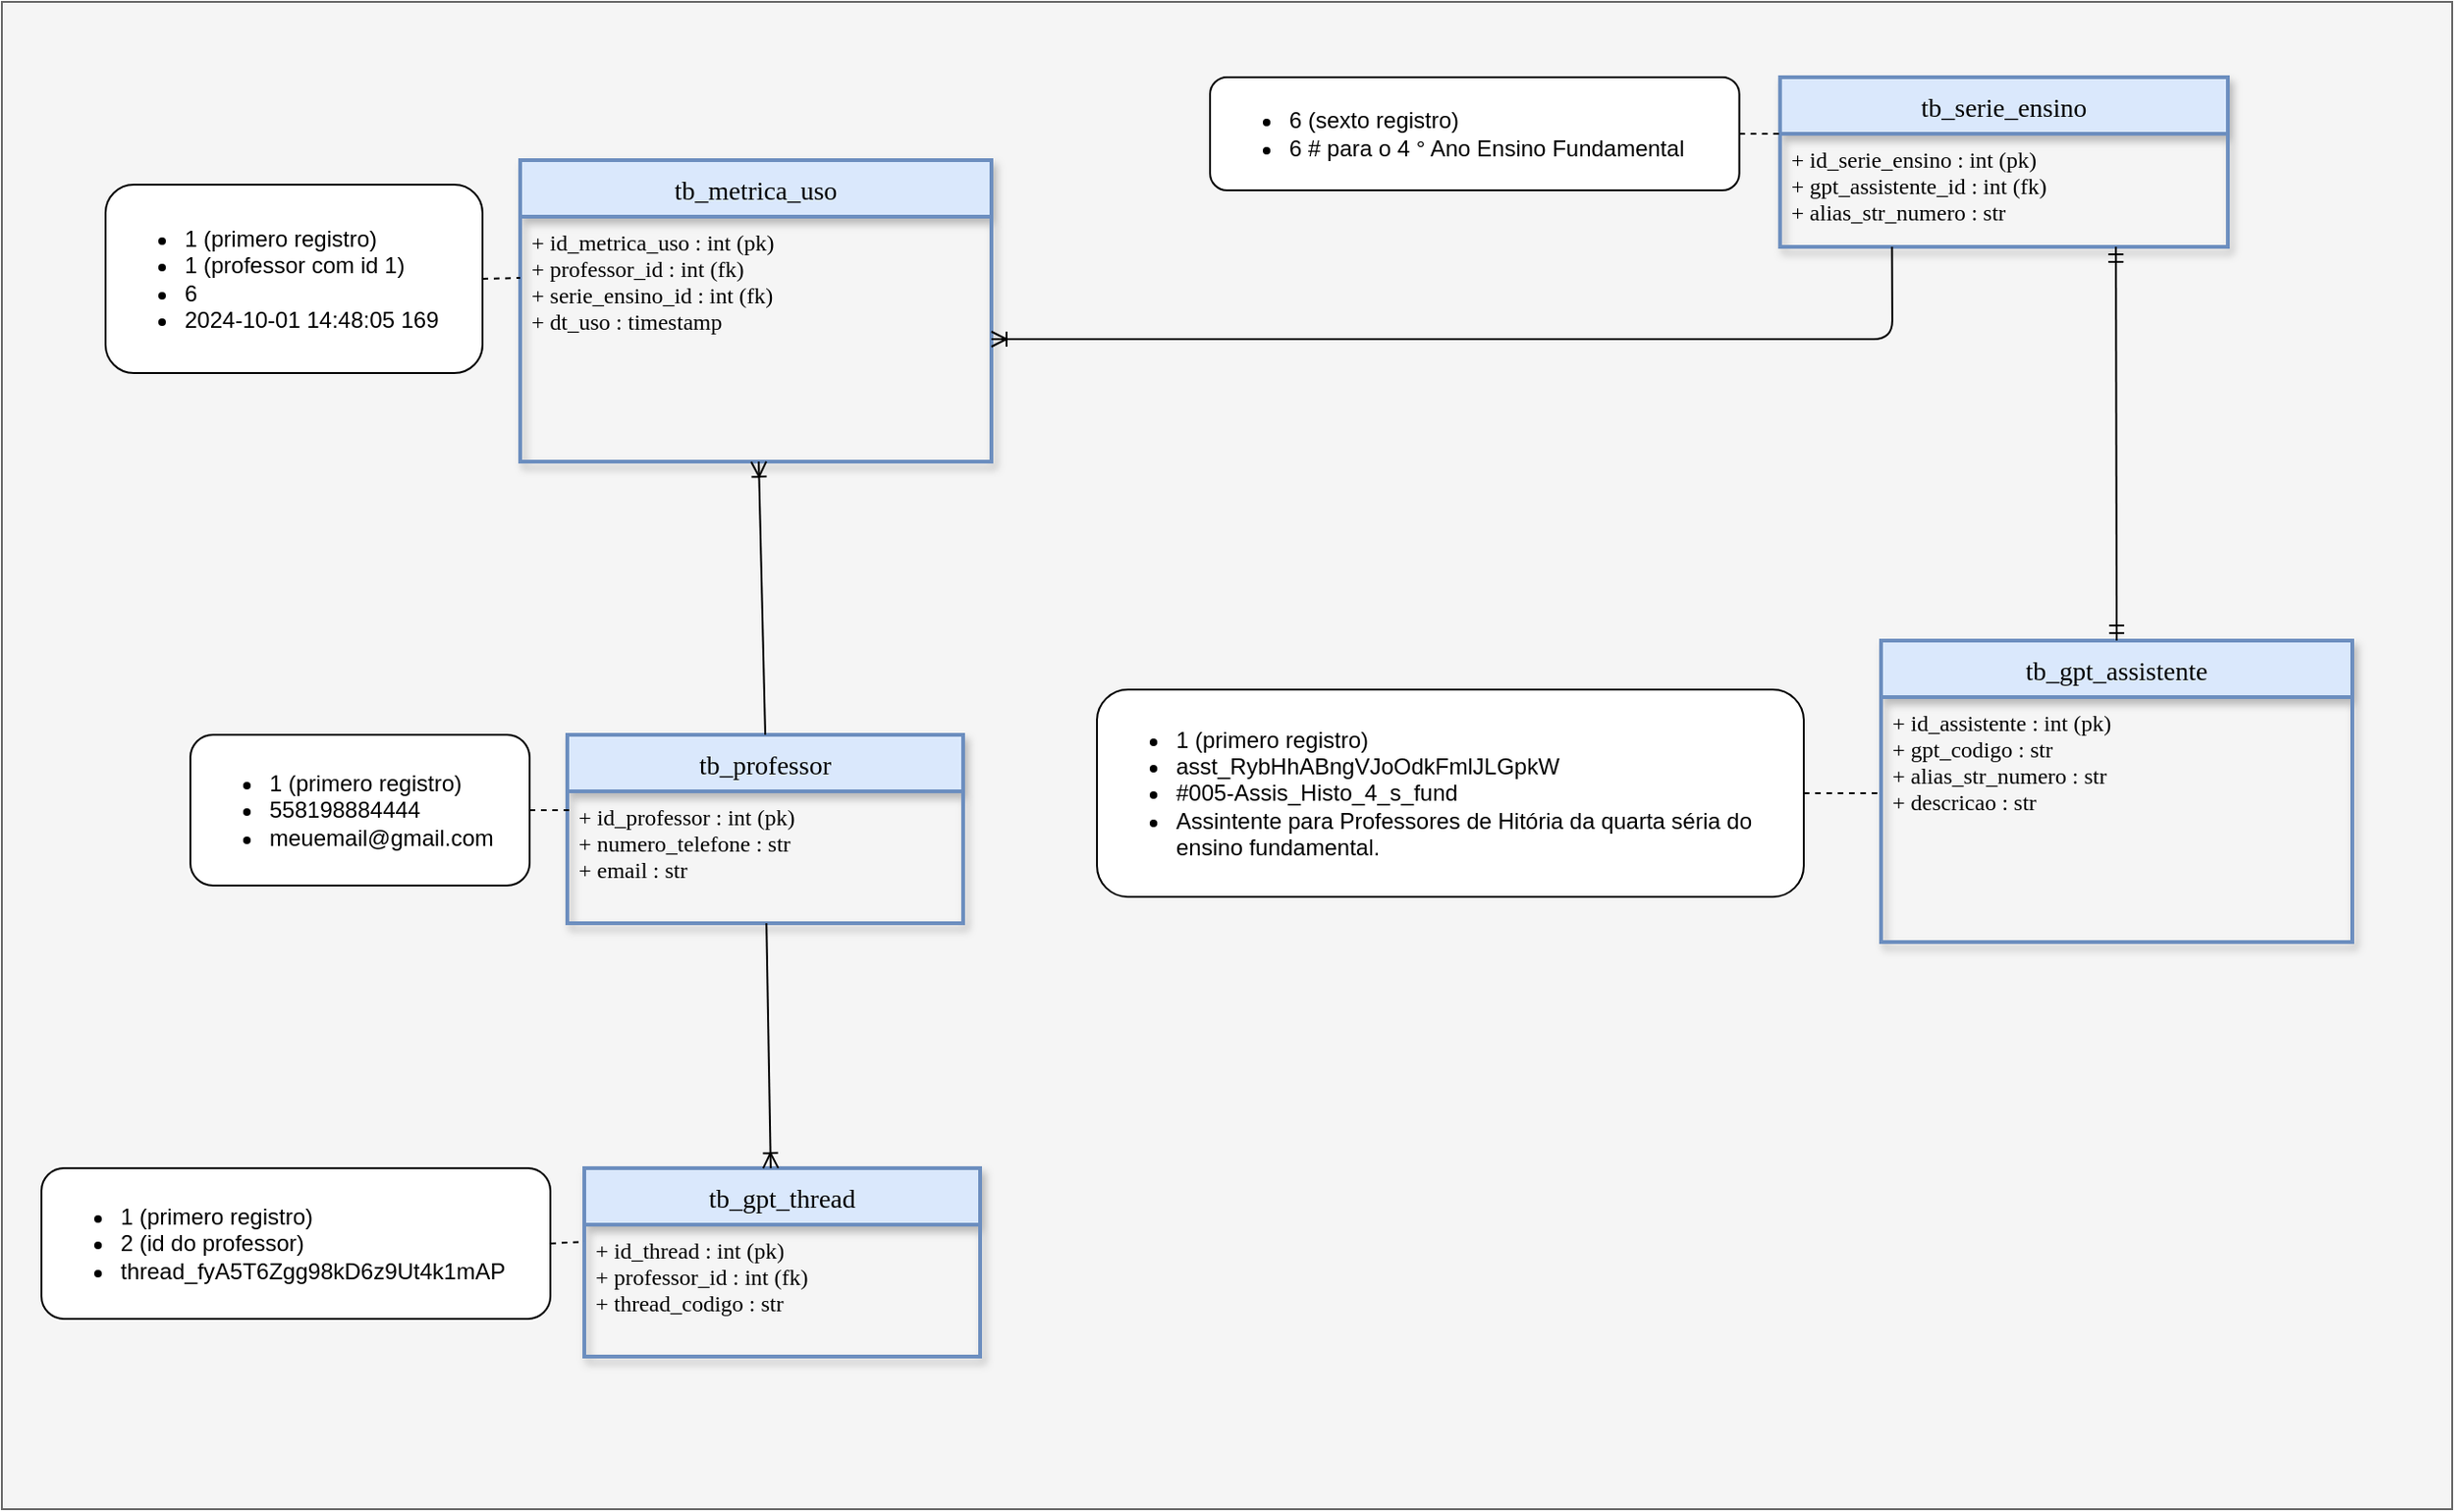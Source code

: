 <mxfile>
    <diagram id="cB6HX_7xUs5vujDKLvnG" name="Page-1">
        <mxGraphModel dx="2964" dy="1542" grid="1" gridSize="10" guides="1" tooltips="1" connect="1" arrows="1" fold="1" page="1" pageScale="1" pageWidth="1300" pageHeight="800" math="0" shadow="0">
            <root>
                <mxCell id="0"/>
                <mxCell id="1" parent="0"/>
                <mxCell id="45" value="" style="rounded=0;whiteSpace=wrap;html=1;fillColor=#f5f5f5;strokeColor=#666666;fontColor=#333333;" vertex="1" parent="1">
                    <mxGeometry width="1300" height="800" as="geometry"/>
                </mxCell>
                <mxCell id="8" value="tb_gpt_assistente" style="swimlane;childLayout=stackLayout;horizontal=1;startSize=30;horizontalStack=0;rounded=0;fontSize=14;fontStyle=0;strokeWidth=2;resizeParent=0;resizeLast=1;shadow=1;dashed=0;align=center;swimlaneLine=1;fillColor=#dae8fc;strokeColor=#6c8ebf;gradientColor=none;fontFamily=Roboto Mono;fontSource=https%3A%2F%2Ffonts.googleapis.com%2Fcss%3Ffamily%3DRoboto%2BMono;movable=0;resizable=0;rotatable=0;deletable=0;editable=0;connectable=0;" parent="1" vertex="1">
                    <mxGeometry x="997" y="339" width="250" height="160" as="geometry"/>
                </mxCell>
                <mxCell id="9" value="+ id_assistente : int (pk)&#10;+ gpt_codigo : str&#10;+ alias_str_numero : str&#10;+ descricao : str" style="align=left;strokeColor=none;fillColor=none;spacingLeft=4;fontSize=12;verticalAlign=top;resizable=0;rotatable=0;part=1;fontFamily=Roboto Mono;1,100..700&amp;display=swap;fontSource=https%3A%2F%2Ffonts.googleapis.com%2Fcss%3Ffamily%3DRoboto%2BMono;movable=0;deletable=0;editable=0;connectable=0;" parent="8" vertex="1">
                    <mxGeometry y="30" width="250" height="130" as="geometry"/>
                </mxCell>
                <mxCell id="12" value="tb_metrica_uso" style="swimlane;childLayout=stackLayout;horizontal=1;startSize=30;horizontalStack=0;rounded=0;fontSize=14;fontStyle=0;strokeWidth=2;resizeParent=0;resizeLast=1;shadow=1;dashed=0;align=center;swimlaneLine=1;fillColor=#dae8fc;strokeColor=#6c8ebf;gradientColor=none;fontFamily=Roboto Mono;fontSource=https%3A%2F%2Ffonts.googleapis.com%2Fcss%3Ffamily%3DRoboto%2BMono;movable=0;resizable=0;rotatable=0;deletable=0;editable=0;connectable=0;" parent="1" vertex="1">
                    <mxGeometry x="275" y="84" width="250" height="160" as="geometry"/>
                </mxCell>
                <mxCell id="13" value="+ id_metrica_uso : int (pk)&#10;+ professor_id : int (fk)&#10;+ serie_ensino_id : int (fk)&#10;+ dt_uso : timestamp&#10;" style="align=left;strokeColor=none;fillColor=none;spacingLeft=4;fontSize=12;verticalAlign=top;resizable=0;rotatable=0;part=1;fontFamily=Roboto Mono;1,100..700&amp;display=swap;fontSource=https%3A%2F%2Ffonts.googleapis.com%2Fcss%3Ffamily%3DRoboto%2BMono;movable=0;deletable=0;editable=0;connectable=0;" parent="12" vertex="1">
                    <mxGeometry y="30" width="250" height="130" as="geometry"/>
                </mxCell>
                <mxCell id="27" value="" style="group;movable=0;resizable=0;rotatable=0;deletable=0;editable=0;connectable=0;" parent="1" vertex="1" connectable="0">
                    <mxGeometry x="641" y="40" width="540" height="90" as="geometry"/>
                </mxCell>
                <mxCell id="15" value="tb_serie_ensino" style="swimlane;childLayout=stackLayout;horizontal=1;startSize=30;horizontalStack=0;rounded=0;fontSize=14;fontStyle=0;strokeWidth=2;resizeParent=0;resizeLast=1;shadow=1;dashed=0;align=center;swimlaneLine=1;fillColor=#dae8fc;strokeColor=#6c8ebf;gradientColor=none;fontFamily=Roboto Mono;fontSource=https%3A%2F%2Ffonts.googleapis.com%2Fcss%3Ffamily%3DRoboto%2BMono;movable=0;resizable=0;rotatable=0;deletable=0;editable=0;connectable=0;" parent="27" vertex="1">
                    <mxGeometry x="302.4" width="237.6" height="90" as="geometry"/>
                </mxCell>
                <mxCell id="16" value="+ id_serie_ensino : int (pk)&#10;+ gpt_assistente_id : int (fk)&#10;+ alias_str_numero : str&#10;" style="align=left;strokeColor=none;fillColor=none;spacingLeft=4;fontSize=12;verticalAlign=top;resizable=0;rotatable=0;part=1;fontFamily=Roboto Mono;1,100..700&amp;display=swap;fontSource=https%3A%2F%2Ffonts.googleapis.com%2Fcss%3Ffamily%3DRoboto%2BMono;movable=0;deletable=0;editable=0;connectable=0;" parent="15" vertex="1">
                    <mxGeometry y="30" width="237.6" height="60" as="geometry"/>
                </mxCell>
                <mxCell id="19" style="edgeStyle=none;html=1;exitX=1;exitY=0.5;exitDx=0;exitDy=0;entryX=0;entryY=0;entryDx=0;entryDy=0;endArrow=none;endFill=0;dashed=1;movable=0;resizable=0;rotatable=0;deletable=0;editable=0;connectable=0;" parent="27" source="17" target="16" edge="1">
                    <mxGeometry relative="1" as="geometry"/>
                </mxCell>
                <mxCell id="17" value="&lt;ul&gt;&lt;li&gt;6 (sexto registro)&lt;/li&gt;&lt;li&gt;6 # para o 4 ° Ano Ensino Fundamental&lt;/li&gt;&lt;/ul&gt;" style="rounded=1;whiteSpace=wrap;html=1;align=left;movable=0;resizable=0;rotatable=0;deletable=0;editable=0;connectable=0;" parent="27" vertex="1">
                    <mxGeometry width="280.8" height="60" as="geometry"/>
                </mxCell>
                <mxCell id="30" value="" style="group;movable=0;resizable=0;rotatable=0;deletable=0;editable=0;connectable=0;" parent="1" vertex="1" connectable="0">
                    <mxGeometry x="100" y="389" width="410" height="100" as="geometry"/>
                </mxCell>
                <mxCell id="6" value="tb_professor" style="swimlane;childLayout=stackLayout;horizontal=1;startSize=30;horizontalStack=0;rounded=0;fontSize=14;fontStyle=0;strokeWidth=2;resizeParent=0;resizeLast=1;shadow=1;dashed=0;align=center;swimlaneLine=1;fillColor=#dae8fc;strokeColor=#6c8ebf;gradientColor=none;fontFamily=Roboto Mono;fontSource=https%3A%2F%2Ffonts.googleapis.com%2Fcss%3Ffamily%3DRoboto%2BMono;movable=0;resizable=0;rotatable=0;deletable=0;editable=0;connectable=0;" parent="30" vertex="1">
                    <mxGeometry x="200" width="210" height="100" as="geometry"/>
                </mxCell>
                <mxCell id="7" value="+ id_professor : int (pk)&#10;+ numero_telefone : str&#10;+ email : str" style="align=left;strokeColor=none;fillColor=none;spacingLeft=4;fontSize=12;verticalAlign=top;resizable=0;rotatable=0;part=1;fontFamily=Roboto Mono;1,100..700&amp;display=swap;fontSource=https%3A%2F%2Ffonts.googleapis.com%2Fcss%3Ffamily%3DRoboto%2BMono;movable=0;deletable=0;editable=0;connectable=0;" parent="6" vertex="1">
                    <mxGeometry y="30" width="210" height="70" as="geometry"/>
                </mxCell>
                <mxCell id="24" style="edgeStyle=none;html=1;exitX=1;exitY=0.5;exitDx=0;exitDy=0;entryX=0.01;entryY=0.143;entryDx=0;entryDy=0;endArrow=none;endFill=0;dashed=1;entryPerimeter=0;movable=0;resizable=0;rotatable=0;deletable=0;editable=0;connectable=0;" parent="30" source="25" target="7" edge="1">
                    <mxGeometry relative="1" as="geometry">
                        <mxPoint x="20.0" y="30" as="targetPoint"/>
                    </mxGeometry>
                </mxCell>
                <mxCell id="25" value="&lt;ul&gt;&lt;li&gt;1 (primero registro)&lt;/li&gt;&lt;li&gt;558198884444&lt;/li&gt;&lt;li&gt;meuemail@gmail.com&lt;/li&gt;&lt;/ul&gt;" style="rounded=1;whiteSpace=wrap;html=1;align=left;movable=0;resizable=0;rotatable=0;deletable=0;editable=0;connectable=0;" parent="30" vertex="1">
                    <mxGeometry width="180" height="80" as="geometry"/>
                </mxCell>
                <mxCell id="33" value="" style="group;movable=0;resizable=0;rotatable=0;deletable=0;editable=0;connectable=0;" parent="1" vertex="1" connectable="0">
                    <mxGeometry x="21" y="619" width="498" height="100" as="geometry"/>
                </mxCell>
                <mxCell id="2" value="tb_gpt_thread" style="swimlane;childLayout=stackLayout;horizontal=1;startSize=30;horizontalStack=0;rounded=0;fontSize=14;fontStyle=0;strokeWidth=2;resizeParent=0;resizeLast=1;shadow=1;dashed=0;align=center;swimlaneLine=1;fillColor=#dae8fc;strokeColor=#6c8ebf;gradientColor=none;fontFamily=Roboto Mono;fontSource=https%3A%2F%2Ffonts.googleapis.com%2Fcss%3Ffamily%3DRoboto%2BMono;movable=0;resizable=0;rotatable=0;deletable=0;editable=0;connectable=0;" parent="33" vertex="1">
                    <mxGeometry x="288" width="210" height="100" as="geometry"/>
                </mxCell>
                <mxCell id="3" value="+ id_thread : int (pk)&#10;+ professor_id : int (fk)&#10;+ thread_codigo : str" style="align=left;strokeColor=none;fillColor=none;spacingLeft=4;fontSize=12;verticalAlign=top;resizable=0;rotatable=0;part=1;fontFamily=Roboto Mono;1,100..700&amp;display=swap;fontSource=https%3A%2F%2Ffonts.googleapis.com%2Fcss%3Ffamily%3DRoboto%2BMono;movable=0;deletable=0;editable=0;connectable=0;" parent="2" vertex="1">
                    <mxGeometry y="30" width="210" height="70" as="geometry"/>
                </mxCell>
                <mxCell id="28" value="&lt;ul&gt;&lt;li&gt;1 (primero registro)&lt;/li&gt;&lt;li&gt;2 (id do professor)&lt;/li&gt;&lt;li&gt;thread_fyA5T6Zgg98kD6z9Ut4k1mAP&lt;/li&gt;&lt;/ul&gt;" style="rounded=1;whiteSpace=wrap;html=1;align=left;movable=0;resizable=0;rotatable=0;deletable=0;editable=0;connectable=0;" parent="33" vertex="1">
                    <mxGeometry width="270" height="80" as="geometry"/>
                </mxCell>
                <mxCell id="29" style="edgeStyle=none;html=1;exitX=1;exitY=0.5;exitDx=0;exitDy=0;entryX=0;entryY=0.129;entryDx=0;entryDy=0;endArrow=none;endFill=0;dashed=1;entryPerimeter=0;movable=0;resizable=0;rotatable=0;deletable=0;editable=0;connectable=0;" parent="33" source="28" target="3" edge="1">
                    <mxGeometry relative="1" as="geometry">
                        <mxPoint x="270.1" y="40.01" as="targetPoint"/>
                    </mxGeometry>
                </mxCell>
                <mxCell id="34" value="&lt;ul&gt;&lt;li&gt;1 (primero registro)&lt;/li&gt;&lt;li&gt;1 (professor com id 1)&lt;/li&gt;&lt;li&gt;6&amp;nbsp;&lt;/li&gt;&lt;li&gt;2024-10-01 14:48:05 169&lt;/li&gt;&lt;/ul&gt;" style="rounded=1;whiteSpace=wrap;html=1;align=left;movable=0;resizable=0;rotatable=0;deletable=0;editable=0;connectable=0;" parent="1" vertex="1">
                    <mxGeometry x="55" y="97" width="200" height="100" as="geometry"/>
                </mxCell>
                <mxCell id="35" style="edgeStyle=none;html=1;exitX=1;exitY=0.5;exitDx=0;exitDy=0;entryX=0;entryY=0.25;entryDx=0;entryDy=0;endArrow=none;endFill=0;dashed=1;movable=0;resizable=0;rotatable=0;deletable=0;editable=0;connectable=0;" parent="1" source="34" target="13" edge="1">
                    <mxGeometry relative="1" as="geometry">
                        <mxPoint x="257.1" y="124.01" as="targetPoint"/>
                    </mxGeometry>
                </mxCell>
                <mxCell id="39" style="edgeStyle=none;html=1;exitX=1;exitY=0.5;exitDx=0;exitDy=0;entryX=0;entryY=0.392;entryDx=0;entryDy=0;endArrow=none;endFill=0;dashed=1;entryPerimeter=0;movable=0;resizable=0;rotatable=0;deletable=0;editable=0;connectable=0;" edge="1" parent="1" source="40" target="9">
                    <mxGeometry relative="1" as="geometry">
                        <mxPoint x="972.1" y="419.01" as="targetPoint"/>
                    </mxGeometry>
                </mxCell>
                <mxCell id="40" value="&lt;ul&gt;&lt;li&gt;1 (primero registro)&lt;/li&gt;&lt;li&gt;asst_RybHhABngVJoOdkFmlJLGpkW&lt;/li&gt;&lt;li&gt;#005-Assis_Histo_4_s_fund&lt;/li&gt;&lt;li&gt;Assintente para Professores de Hitória da quarta séria do ensino fundamental.&lt;/li&gt;&lt;/ul&gt;" style="rounded=1;whiteSpace=wrap;html=1;align=left;movable=0;resizable=0;rotatable=0;deletable=0;editable=0;connectable=0;" vertex="1" parent="1">
                    <mxGeometry x="581" y="365" width="375" height="110" as="geometry"/>
                </mxCell>
                <mxCell id="41" style="edgeStyle=none;html=1;entryX=0.471;entryY=0;entryDx=0;entryDy=0;entryPerimeter=0;endArrow=ERoneToMany;endFill=0;movable=0;resizable=0;rotatable=0;deletable=0;editable=0;connectable=0;" edge="1" parent="1" source="7" target="2">
                    <mxGeometry relative="1" as="geometry"/>
                </mxCell>
                <mxCell id="42" style="edgeStyle=none;html=1;entryX=0.5;entryY=0;entryDx=0;entryDy=0;endArrow=none;endFill=0;startArrow=ERoneToMany;startFill=0;movable=0;resizable=0;rotatable=0;deletable=0;editable=0;connectable=0;" edge="1" parent="1" source="13" target="6">
                    <mxGeometry relative="1" as="geometry"/>
                </mxCell>
                <mxCell id="43" style="edgeStyle=none;html=1;entryX=1;entryY=0.5;entryDx=0;entryDy=0;endArrow=ERoneToMany;endFill=0;startArrow=none;startFill=0;exitX=0.25;exitY=1;exitDx=0;exitDy=0;movable=0;resizable=0;rotatable=0;deletable=0;editable=0;connectable=0;" edge="1" parent="1" source="16" target="13">
                    <mxGeometry relative="1" as="geometry">
                        <Array as="points">
                            <mxPoint x="1003" y="179"/>
                        </Array>
                    </mxGeometry>
                </mxCell>
                <mxCell id="44" style="edgeStyle=none;html=1;entryX=0.5;entryY=0;entryDx=0;entryDy=0;startArrow=ERmandOne;startFill=0;endArrow=ERmandOne;endFill=0;exitX=0.75;exitY=1;exitDx=0;exitDy=0;movable=0;resizable=0;rotatable=0;deletable=0;editable=0;connectable=0;" edge="1" parent="1" source="16" target="8">
                    <mxGeometry relative="1" as="geometry"/>
                </mxCell>
            </root>
        </mxGraphModel>
    </diagram>
</mxfile>